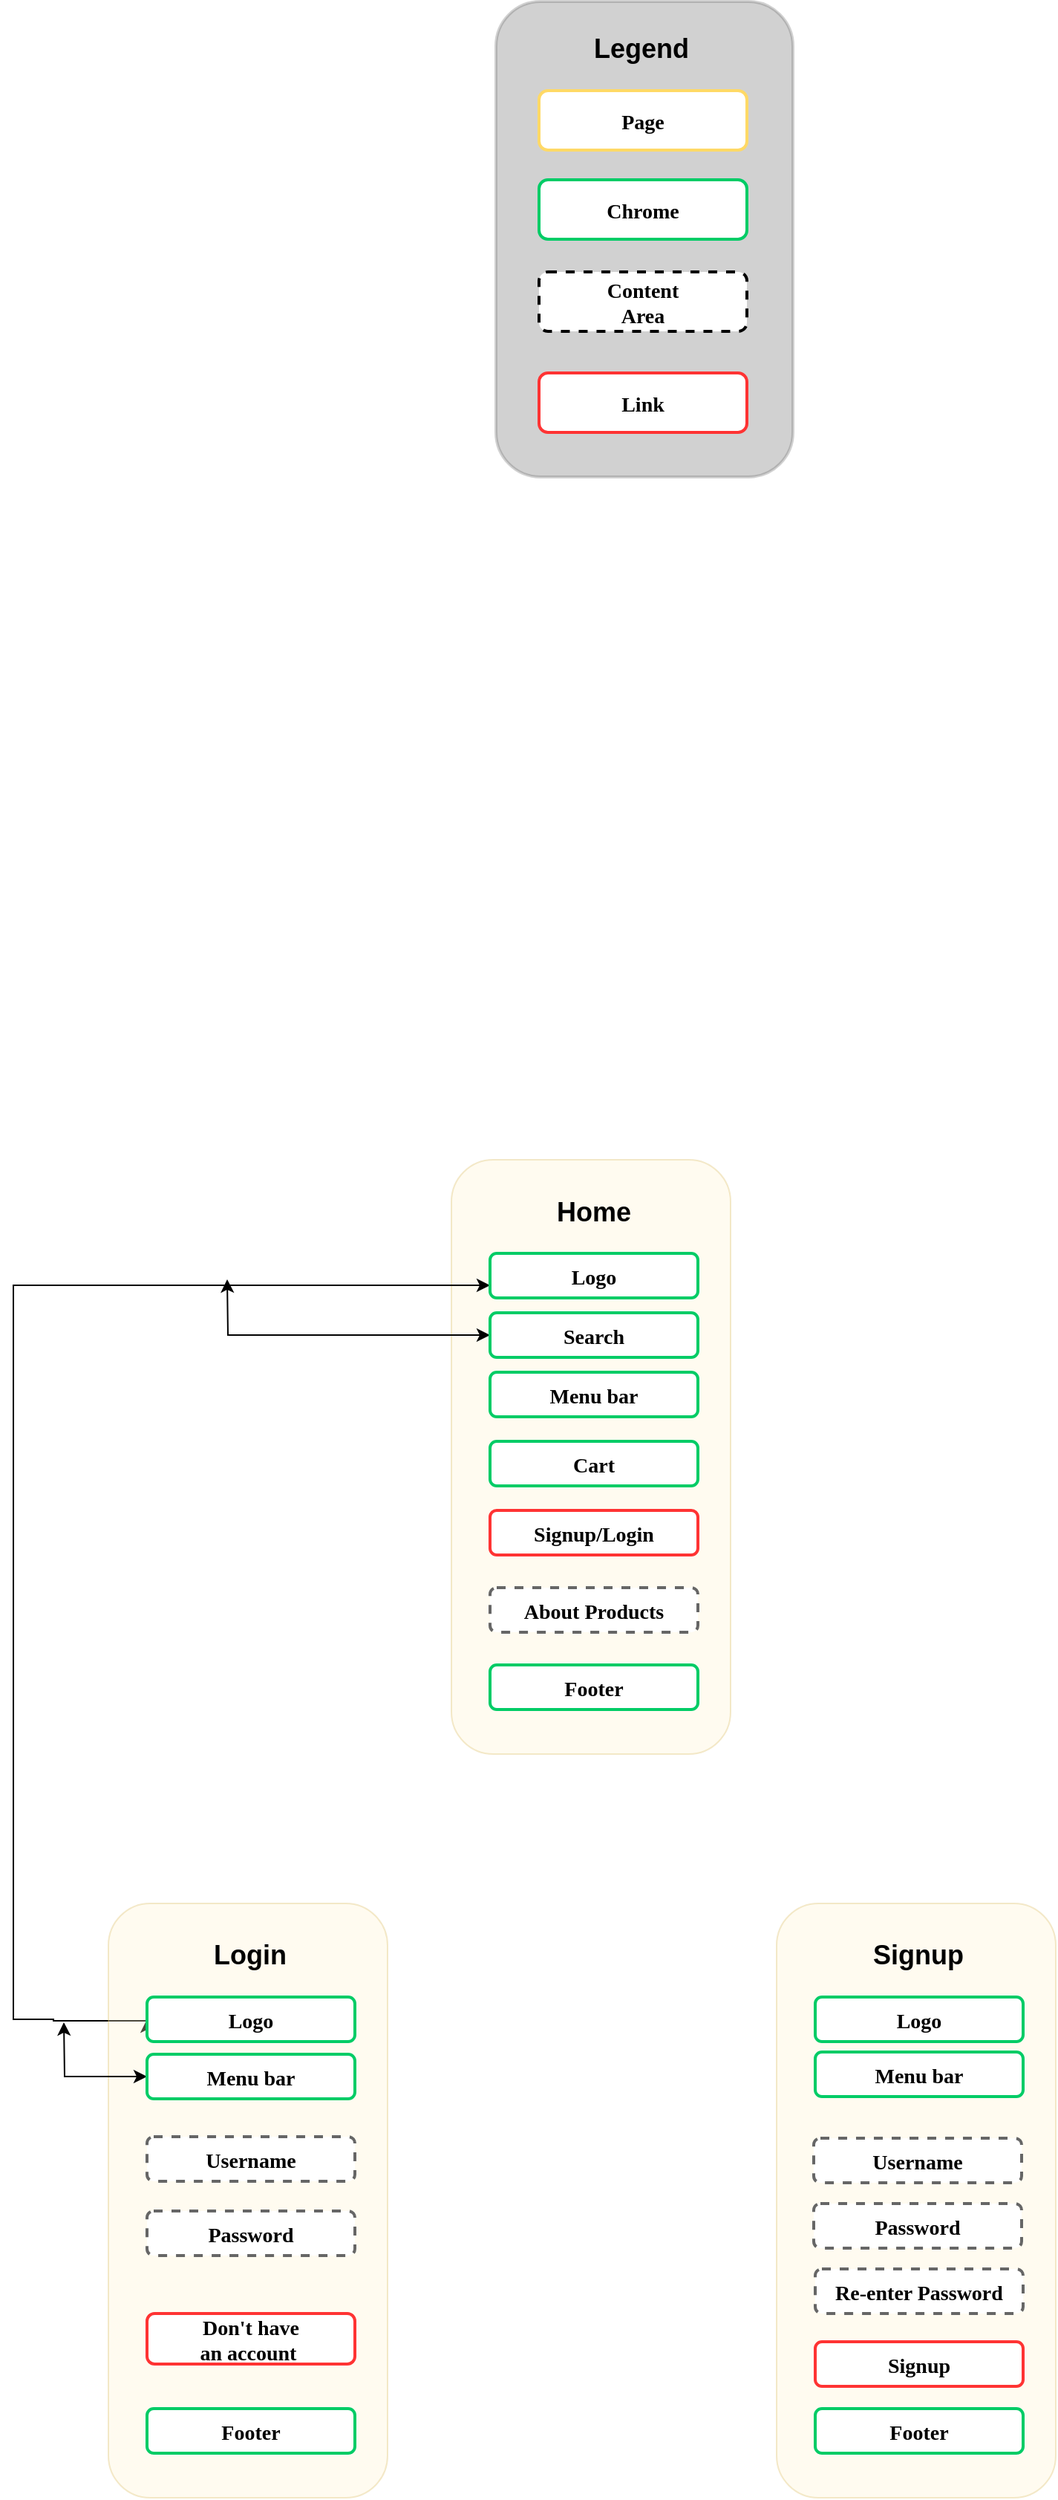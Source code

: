 <mxfile version="12.0.0" type="github" pages="1"><diagram name="Page-1" id="2c0d36ab-eaac-3732-788b-9136903baeff"><mxGraphModel dx="2939.5" dy="2004.5" grid="1" gridSize="10" guides="1" tooltips="1" connect="1" arrows="1" fold="1" page="1" pageScale="1.5" pageWidth="1169" pageHeight="827" background="#ffffff" math="0" shadow="0"><root><mxCell id="0"/><mxCell id="1" parent="0"/><mxCell id="6Fdc-qTY1x6zdzO5ViYN-127" value="" style="fillColor=#666666;strokeColor=#666666;opacity=30;rounded=1;strokeWidth=2;" vertex="1" parent="1"><mxGeometry x="131" y="-360" width="200" height="320" as="geometry"/></mxCell><mxCell id="108" value="" style="fillColor=#fff2cc;strokeColor=#d6b656;opacity=30;rounded=1;" parent="1" vertex="1"><mxGeometry x="101" y="419.5" width="188" height="400" as="geometry"/></mxCell><mxCell id="14" value="Page" style="rounded=1;fontStyle=1;fontFamily=Tahoma;fontSize=14;strokeWidth=2;strokeColor=#FFD966;fillColor=#FFFFFF;" parent="1" vertex="1"><mxGeometry x="160" y="-300" width="140" height="40" as="geometry"/></mxCell><mxCell id="6Fdc-qTY1x6zdzO5ViYN-128" value="Chrome" style="rounded=1;fontStyle=1;fontFamily=Tahoma;fontSize=14;strokeWidth=2;strokeColor=#00CC66;" vertex="1" parent="1"><mxGeometry x="160" y="-240" width="140" height="40" as="geometry"/></mxCell><mxCell id="6Fdc-qTY1x6zdzO5ViYN-129" value="Content&#10;Area" style="rounded=1;fontStyle=1;fontFamily=Tahoma;fontSize=14;dashed=1;strokeWidth=2;" vertex="1" parent="1"><mxGeometry x="160" y="-178" width="140" height="40" as="geometry"/></mxCell><mxCell id="6Fdc-qTY1x6zdzO5ViYN-130" value="Link" style="rounded=1;fontStyle=1;fontFamily=Tahoma;fontSize=14;strokeWidth=2;strokeColor=#FF3333;" vertex="1" parent="1"><mxGeometry x="160" y="-110" width="140" height="40" as="geometry"/></mxCell><mxCell id="6Fdc-qTY1x6zdzO5ViYN-131" value="&lt;b&gt;&lt;font style=&quot;font-size: 18px&quot;&gt;Legend&lt;/font&gt;&lt;/b&gt;" style="text;html=1;resizable=0;points=[];autosize=1;align=left;verticalAlign=top;spacingTop=-4;" vertex="1" parent="1"><mxGeometry x="195" y="-341" width="80" height="20" as="geometry"/></mxCell><mxCell id="6Fdc-qTY1x6zdzO5ViYN-166" style="edgeStyle=orthogonalEdgeStyle;rounded=0;orthogonalLoop=1;jettySize=auto;html=1;startArrow=classic;startFill=1;entryX=0;entryY=0.5;entryDx=0;entryDy=0;" edge="1" parent="1" source="6Fdc-qTY1x6zdzO5ViYN-132" target="6Fdc-qTY1x6zdzO5ViYN-139"><mxGeometry relative="1" as="geometry"><mxPoint x="-169" y="1003" as="targetPoint"/><Array as="points"><mxPoint x="-194" y="504"/><mxPoint x="-194" y="998"/><mxPoint x="-167" y="998"/><mxPoint x="-167" y="999"/></Array></mxGeometry></mxCell><mxCell id="6Fdc-qTY1x6zdzO5ViYN-132" value="Logo" style="rounded=1;fontStyle=1;fontFamily=Tahoma;fontSize=14;strokeWidth=2;strokeColor=#00CC66;" vertex="1" parent="1"><mxGeometry x="127" y="482.5" width="140" height="30" as="geometry"/></mxCell><mxCell id="6Fdc-qTY1x6zdzO5ViYN-133" value="&lt;b&gt;&lt;font style=&quot;font-size: 18px&quot;&gt;Home&lt;/font&gt;&lt;/b&gt;" style="text;html=1;resizable=0;points=[];autosize=1;align=left;verticalAlign=top;spacingTop=-4;" vertex="1" parent="1"><mxGeometry x="170" y="441.5" width="70" height="20" as="geometry"/></mxCell><mxCell id="6Fdc-qTY1x6zdzO5ViYN-167" style="rounded=0;orthogonalLoop=1;jettySize=auto;html=1;edgeStyle=orthogonalEdgeStyle;startArrow=classic;startFill=1;" edge="1" parent="1" source="6Fdc-qTY1x6zdzO5ViYN-134"><mxGeometry relative="1" as="geometry"><mxPoint x="-50" y="500" as="targetPoint"/></mxGeometry></mxCell><mxCell id="6Fdc-qTY1x6zdzO5ViYN-134" value="Search" style="rounded=1;fontStyle=1;fontFamily=Tahoma;fontSize=14;strokeWidth=2;strokeColor=#00CC66;" vertex="1" parent="1"><mxGeometry x="127" y="522.5" width="140" height="30" as="geometry"/></mxCell><mxCell id="6Fdc-qTY1x6zdzO5ViYN-135" value="Menu bar" style="rounded=1;fontStyle=1;fontFamily=Tahoma;fontSize=14;strokeWidth=2;strokeColor=#00CC66;" vertex="1" parent="1"><mxGeometry x="127" y="562.5" width="140" height="30" as="geometry"/></mxCell><mxCell id="6Fdc-qTY1x6zdzO5ViYN-136" value="Footer" style="rounded=1;fontStyle=1;fontFamily=Tahoma;fontSize=14;strokeWidth=2;strokeColor=#00CC66;" vertex="1" parent="1"><mxGeometry x="127" y="759.5" width="140" height="30" as="geometry"/></mxCell><mxCell id="6Fdc-qTY1x6zdzO5ViYN-137" value="Signup/Login" style="rounded=1;fontStyle=1;fontFamily=Tahoma;fontSize=14;strokeWidth=2;strokeColor=#FF3333;" vertex="1" parent="1"><mxGeometry x="127" y="655.5" width="140" height="30" as="geometry"/></mxCell><mxCell id="6Fdc-qTY1x6zdzO5ViYN-138" value="" style="fillColor=#fff2cc;strokeColor=#d6b656;opacity=30;rounded=1;" vertex="1" parent="1"><mxGeometry x="-130" y="920" width="188" height="400" as="geometry"/></mxCell><mxCell id="6Fdc-qTY1x6zdzO5ViYN-139" value="Logo" style="rounded=1;fontStyle=1;fontFamily=Tahoma;fontSize=14;strokeWidth=2;strokeColor=#00CC66;" vertex="1" parent="1"><mxGeometry x="-104" y="983" width="140" height="30" as="geometry"/></mxCell><mxCell id="6Fdc-qTY1x6zdzO5ViYN-140" value="&lt;b&gt;&lt;font style=&quot;font-size: 18px&quot;&gt;Login&lt;/font&gt;&lt;/b&gt;" style="text;html=1;resizable=0;points=[];autosize=1;align=left;verticalAlign=top;spacingTop=-4;" vertex="1" parent="1"><mxGeometry x="-61" y="942" width="60" height="20" as="geometry"/></mxCell><mxCell id="6Fdc-qTY1x6zdzO5ViYN-143" value="Footer" style="rounded=1;fontStyle=1;fontFamily=Tahoma;fontSize=14;strokeWidth=2;strokeColor=#00CC66;" vertex="1" parent="1"><mxGeometry x="-104" y="1260" width="140" height="30" as="geometry"/></mxCell><mxCell id="6Fdc-qTY1x6zdzO5ViYN-145" value="" style="fillColor=#fff2cc;strokeColor=#d6b656;opacity=30;rounded=1;" vertex="1" parent="1"><mxGeometry x="320" y="920" width="188" height="400" as="geometry"/></mxCell><mxCell id="6Fdc-qTY1x6zdzO5ViYN-146" value="Logo" style="rounded=1;fontStyle=1;fontFamily=Tahoma;fontSize=14;strokeWidth=2;strokeColor=#00CC66;" vertex="1" parent="1"><mxGeometry x="346" y="983" width="140" height="30" as="geometry"/></mxCell><mxCell id="6Fdc-qTY1x6zdzO5ViYN-147" value="&lt;b&gt;&lt;font style=&quot;font-size: 18px&quot;&gt;Signup&lt;br&gt;&lt;br&gt;&lt;/font&gt;&lt;/b&gt;" style="text;html=1;resizable=0;points=[];autosize=1;align=left;verticalAlign=top;spacingTop=-4;" vertex="1" parent="1"><mxGeometry x="383" y="942" width="80" height="30" as="geometry"/></mxCell><mxCell id="6Fdc-qTY1x6zdzO5ViYN-150" value="Footer" style="rounded=1;fontStyle=1;fontFamily=Tahoma;fontSize=14;strokeWidth=2;strokeColor=#00CC66;" vertex="1" parent="1"><mxGeometry x="346" y="1260" width="140" height="30" as="geometry"/></mxCell><mxCell id="6Fdc-qTY1x6zdzO5ViYN-152" value="About Products" style="rounded=1;fontStyle=1;fontFamily=Tahoma;fontSize=14;strokeWidth=2;strokeColor=#666666;dashed=1;" vertex="1" parent="1"><mxGeometry x="127" y="707.5" width="140" height="30" as="geometry"/></mxCell><mxCell id="6Fdc-qTY1x6zdzO5ViYN-153" value="Username" style="rounded=1;fontStyle=1;fontFamily=Tahoma;fontSize=14;strokeWidth=2;strokeColor=#666666;dashed=1;" vertex="1" parent="1"><mxGeometry x="-104" y="1077" width="140" height="30" as="geometry"/></mxCell><mxCell id="6Fdc-qTY1x6zdzO5ViYN-154" value="Password" style="rounded=1;fontStyle=1;fontFamily=Tahoma;fontSize=14;strokeWidth=2;strokeColor=#666666;dashed=1;" vertex="1" parent="1"><mxGeometry x="-104" y="1127" width="140" height="30" as="geometry"/></mxCell><mxCell id="6Fdc-qTY1x6zdzO5ViYN-155" value="Don't have&#10;an account " style="rounded=1;fontStyle=1;fontFamily=Tahoma;fontSize=14;strokeWidth=2;strokeColor=#FF3333;" vertex="1" parent="1"><mxGeometry x="-104" y="1196" width="140" height="34" as="geometry"/></mxCell><mxCell id="6Fdc-qTY1x6zdzO5ViYN-156" value="Username" style="rounded=1;fontStyle=1;fontFamily=Tahoma;fontSize=14;strokeWidth=2;strokeColor=#666666;dashed=1;" vertex="1" parent="1"><mxGeometry x="345" y="1078" width="140" height="30" as="geometry"/></mxCell><mxCell id="6Fdc-qTY1x6zdzO5ViYN-157" value="Password" style="rounded=1;fontStyle=1;fontFamily=Tahoma;fontSize=14;strokeWidth=2;strokeColor=#666666;dashed=1;" vertex="1" parent="1"><mxGeometry x="345" y="1122" width="140" height="30" as="geometry"/></mxCell><mxCell id="6Fdc-qTY1x6zdzO5ViYN-158" value="Re-enter Password" style="rounded=1;fontStyle=1;fontFamily=Tahoma;fontSize=14;strokeWidth=2;strokeColor=#666666;dashed=1;" vertex="1" parent="1"><mxGeometry x="346" y="1166" width="140" height="30" as="geometry"/></mxCell><mxCell id="6Fdc-qTY1x6zdzO5ViYN-160" value="Signup" style="rounded=1;fontStyle=1;fontFamily=Tahoma;fontSize=14;strokeWidth=2;strokeColor=#FF3333;" vertex="1" parent="1"><mxGeometry x="346" y="1215" width="140" height="30" as="geometry"/></mxCell><mxCell id="6Fdc-qTY1x6zdzO5ViYN-161" value="Cart" style="rounded=1;fontStyle=1;fontFamily=Tahoma;fontSize=14;strokeWidth=2;strokeColor=#00CC66;" vertex="1" parent="1"><mxGeometry x="127" y="609" width="140" height="30" as="geometry"/></mxCell><mxCell id="6Fdc-qTY1x6zdzO5ViYN-169" style="edgeStyle=orthogonalEdgeStyle;rounded=0;orthogonalLoop=1;jettySize=auto;html=1;startArrow=classic;startFill=1;" edge="1" parent="1" source="6Fdc-qTY1x6zdzO5ViYN-162"><mxGeometry relative="1" as="geometry"><mxPoint x="-160" y="1000" as="targetPoint"/></mxGeometry></mxCell><mxCell id="6Fdc-qTY1x6zdzO5ViYN-162" value="Menu bar" style="rounded=1;fontStyle=1;fontFamily=Tahoma;fontSize=14;strokeWidth=2;strokeColor=#00CC66;" vertex="1" parent="1"><mxGeometry x="-104" y="1021.5" width="140" height="30" as="geometry"/></mxCell><mxCell id="6Fdc-qTY1x6zdzO5ViYN-163" value="Menu bar" style="rounded=1;fontStyle=1;fontFamily=Tahoma;fontSize=14;strokeWidth=2;strokeColor=#00CC66;" vertex="1" parent="1"><mxGeometry x="346" y="1020" width="140" height="30" as="geometry"/></mxCell></root></mxGraphModel></diagram></mxfile>